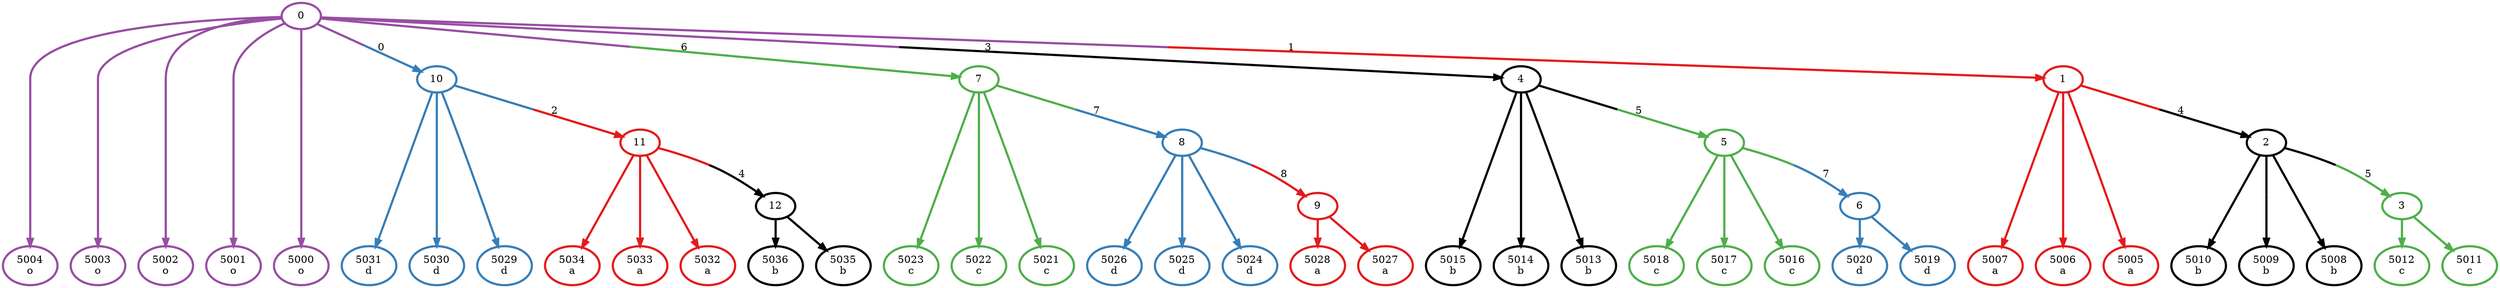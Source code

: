 digraph T {
	{
		rank=same
		0 [penwidth=3,colorscheme=set19,color=0,label="5036\nb"]
		1 [penwidth=3,colorscheme=set19,color=0,label="5035\nb"]
		2 [penwidth=3,colorscheme=set19,color=1,label="5034\na"]
		3 [penwidth=3,colorscheme=set19,color=1,label="5033\na"]
		4 [penwidth=3,colorscheme=set19,color=1,label="5032\na"]
		5 [penwidth=3,colorscheme=set19,color=1,label="5028\na"]
		6 [penwidth=3,colorscheme=set19,color=1,label="5027\na"]
		7 [penwidth=3,colorscheme=set19,color=2,label="5026\nd"]
		8 [penwidth=3,colorscheme=set19,color=2,label="5025\nd"]
		9 [penwidth=3,colorscheme=set19,color=2,label="5024\nd"]
		10 [penwidth=3,colorscheme=set19,color=2,label="5020\nd"]
		11 [penwidth=3,colorscheme=set19,color=2,label="5019\nd"]
		12 [penwidth=3,colorscheme=set19,color=3,label="5018\nc"]
		13 [penwidth=3,colorscheme=set19,color=3,label="5017\nc"]
		14 [penwidth=3,colorscheme=set19,color=3,label="5016\nc"]
		15 [penwidth=3,colorscheme=set19,color=3,label="5012\nc"]
		16 [penwidth=3,colorscheme=set19,color=3,label="5011\nc"]
		17 [penwidth=3,colorscheme=set19,color=0,label="5010\nb"]
		18 [penwidth=3,colorscheme=set19,color=0,label="5009\nb"]
		19 [penwidth=3,colorscheme=set19,color=0,label="5008\nb"]
		20 [penwidth=3,colorscheme=set19,color=2,label="5031\nd"]
		21 [penwidth=3,colorscheme=set19,color=2,label="5030\nd"]
		22 [penwidth=3,colorscheme=set19,color=2,label="5029\nd"]
		23 [penwidth=3,colorscheme=set19,color=3,label="5023\nc"]
		24 [penwidth=3,colorscheme=set19,color=3,label="5022\nc"]
		25 [penwidth=3,colorscheme=set19,color=3,label="5021\nc"]
		26 [penwidth=3,colorscheme=set19,color=0,label="5015\nb"]
		27 [penwidth=3,colorscheme=set19,color=0,label="5014\nb"]
		28 [penwidth=3,colorscheme=set19,color=0,label="5013\nb"]
		29 [penwidth=3,colorscheme=set19,color=1,label="5007\na"]
		30 [penwidth=3,colorscheme=set19,color=1,label="5006\na"]
		31 [penwidth=3,colorscheme=set19,color=1,label="5005\na"]
		32 [penwidth=3,colorscheme=set19,color=4,label="5004\no"]
		33 [penwidth=3,colorscheme=set19,color=4,label="5003\no"]
		34 [penwidth=3,colorscheme=set19,color=4,label="5002\no"]
		35 [penwidth=3,colorscheme=set19,color=4,label="5001\no"]
		36 [penwidth=3,colorscheme=set19,color=4,label="5000\no"]
	}
	37 [penwidth=3,colorscheme=set19,color=0,label="12"]
	38 [penwidth=3,colorscheme=set19,color=1,label="11"]
	39 [penwidth=3,colorscheme=set19,color=1,label="9"]
	40 [penwidth=3,colorscheme=set19,color=2,label="8"]
	41 [penwidth=3,colorscheme=set19,color=2,label="6"]
	42 [penwidth=3,colorscheme=set19,color=3,label="5"]
	43 [penwidth=3,colorscheme=set19,color=3,label="3"]
	44 [penwidth=3,colorscheme=set19,color=0,label="2"]
	45 [penwidth=3,colorscheme=set19,color=2,label="10"]
	46 [penwidth=3,colorscheme=set19,color=3,label="7"]
	47 [penwidth=3,colorscheme=set19,color=0,label="4"]
	48 [penwidth=3,colorscheme=set19,color=1,label="1"]
	49 [penwidth=3,colorscheme=set19,color=4,label="0"]
	37 -> 0 [penwidth=3,colorscheme=set19,color="0;0.5:0"]
	37 -> 1 [penwidth=3,colorscheme=set19,color="0;0.5:0"]
	38 -> 2 [penwidth=3,colorscheme=set19,color="1;0.5:1"]
	38 -> 3 [penwidth=3,colorscheme=set19,color="1;0.5:1"]
	38 -> 4 [penwidth=3,colorscheme=set19,color="1;0.5:1"]
	38 -> 37 [penwidth=3,colorscheme=set19,color="1;0.5:0",label="4"]
	39 -> 5 [penwidth=3,colorscheme=set19,color="1;0.5:1"]
	39 -> 6 [penwidth=3,colorscheme=set19,color="1;0.5:1"]
	40 -> 7 [penwidth=3,colorscheme=set19,color="2;0.5:2"]
	40 -> 8 [penwidth=3,colorscheme=set19,color="2;0.5:2"]
	40 -> 9 [penwidth=3,colorscheme=set19,color="2;0.5:2"]
	40 -> 39 [penwidth=3,colorscheme=set19,color="2;0.5:1",label="8"]
	41 -> 10 [penwidth=3,colorscheme=set19,color="2;0.5:2"]
	41 -> 11 [penwidth=3,colorscheme=set19,color="2;0.5:2"]
	42 -> 12 [penwidth=3,colorscheme=set19,color="3;0.5:3"]
	42 -> 13 [penwidth=3,colorscheme=set19,color="3;0.5:3"]
	42 -> 14 [penwidth=3,colorscheme=set19,color="3;0.5:3"]
	42 -> 41 [penwidth=3,colorscheme=set19,color="3;0.5:2",label="7"]
	43 -> 15 [penwidth=3,colorscheme=set19,color="3;0.5:3"]
	43 -> 16 [penwidth=3,colorscheme=set19,color="3;0.5:3"]
	44 -> 17 [penwidth=3,colorscheme=set19,color="0;0.5:0"]
	44 -> 18 [penwidth=3,colorscheme=set19,color="0;0.5:0"]
	44 -> 19 [penwidth=3,colorscheme=set19,color="0;0.5:0"]
	44 -> 43 [penwidth=3,colorscheme=set19,color="0;0.5:3",label="5"]
	45 -> 20 [penwidth=3,colorscheme=set19,color="2;0.5:2"]
	45 -> 21 [penwidth=3,colorscheme=set19,color="2;0.5:2"]
	45 -> 22 [penwidth=3,colorscheme=set19,color="2;0.5:2"]
	45 -> 38 [penwidth=3,colorscheme=set19,color="2;0.5:1",label="2"]
	46 -> 23 [penwidth=3,colorscheme=set19,color="3;0.5:3"]
	46 -> 24 [penwidth=3,colorscheme=set19,color="3;0.5:3"]
	46 -> 25 [penwidth=3,colorscheme=set19,color="3;0.5:3"]
	46 -> 40 [penwidth=3,colorscheme=set19,color="3;0.5:2",label="7"]
	47 -> 26 [penwidth=3,colorscheme=set19,color="0;0.5:0"]
	47 -> 27 [penwidth=3,colorscheme=set19,color="0;0.5:0"]
	47 -> 28 [penwidth=3,colorscheme=set19,color="0;0.5:0"]
	47 -> 42 [penwidth=3,colorscheme=set19,color="0;0.5:3",label="5"]
	48 -> 29 [penwidth=3,colorscheme=set19,color="1;0.5:1"]
	48 -> 30 [penwidth=3,colorscheme=set19,color="1;0.5:1"]
	48 -> 31 [penwidth=3,colorscheme=set19,color="1;0.5:1"]
	48 -> 44 [penwidth=3,colorscheme=set19,color="1;0.5:0",label="4"]
	49 -> 32 [penwidth=3,colorscheme=set19,color="4;0.5:4"]
	49 -> 33 [penwidth=3,colorscheme=set19,color="4;0.5:4"]
	49 -> 34 [penwidth=3,colorscheme=set19,color="4;0.5:4"]
	49 -> 35 [penwidth=3,colorscheme=set19,color="4;0.5:4"]
	49 -> 36 [penwidth=3,colorscheme=set19,color="4;0.5:4"]
	49 -> 45 [penwidth=3,colorscheme=set19,color="4;0.5:2",label="0"]
	49 -> 46 [penwidth=3,colorscheme=set19,color="4;0.5:3",label="6"]
	49 -> 47 [penwidth=3,colorscheme=set19,color="4;0.5:0",label="3"]
	49 -> 48 [penwidth=3,colorscheme=set19,color="4;0.5:1",label="1"]
}
